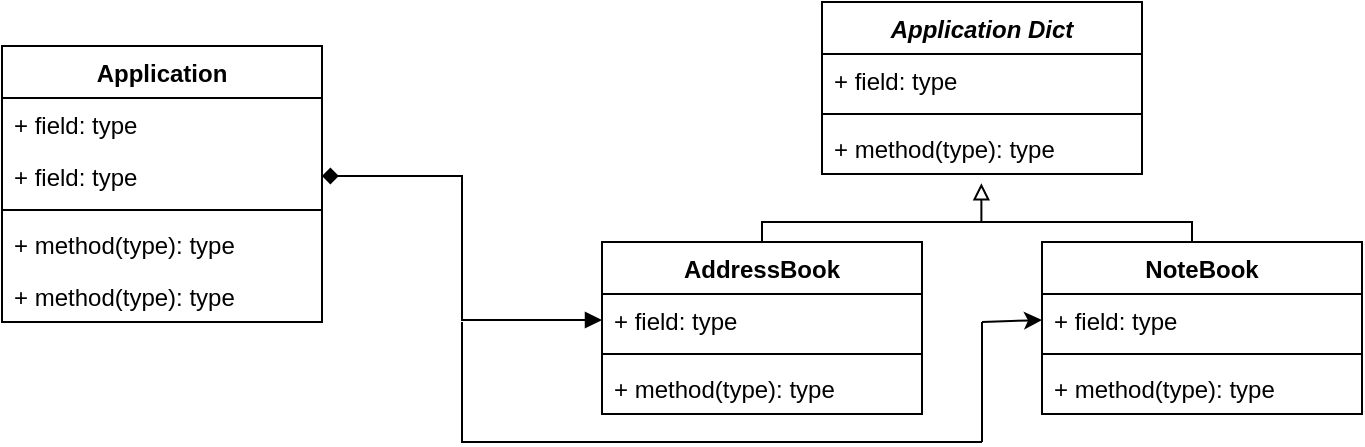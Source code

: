 <mxfile version="20.4.0" type="github">
  <diagram name="Page-1" id="e7e014a7-5840-1c2e-5031-d8a46d1fe8dd">
    <mxGraphModel dx="1038" dy="521" grid="1" gridSize="10" guides="1" tooltips="1" connect="1" arrows="1" fold="1" page="1" pageScale="1" pageWidth="1169" pageHeight="826" background="none" math="0" shadow="0">
      <root>
        <mxCell id="0" />
        <mxCell id="1" parent="0" />
        <mxCell id="ew4QoGXAWz818uTSKl9H-1" value="Application" style="swimlane;fontStyle=1;align=center;verticalAlign=top;childLayout=stackLayout;horizontal=1;startSize=26;horizontalStack=0;resizeParent=1;resizeParentMax=0;resizeLast=0;collapsible=1;marginBottom=0;" parent="1" vertex="1">
          <mxGeometry x="70" y="32" width="160" height="138" as="geometry">
            <mxRectangle x="170" y="70" width="100" height="30" as="alternateBounds" />
          </mxGeometry>
        </mxCell>
        <mxCell id="ew4QoGXAWz818uTSKl9H-2" value="+ field: type" style="text;strokeColor=none;fillColor=none;align=left;verticalAlign=top;spacingLeft=4;spacingRight=4;overflow=hidden;rotatable=0;points=[[0,0.5],[1,0.5]];portConstraint=eastwest;" parent="ew4QoGXAWz818uTSKl9H-1" vertex="1">
          <mxGeometry y="26" width="160" height="26" as="geometry" />
        </mxCell>
        <mxCell id="ew4QoGXAWz818uTSKl9H-6" value="+ field: type" style="text;strokeColor=none;fillColor=none;align=left;verticalAlign=top;spacingLeft=4;spacingRight=4;overflow=hidden;rotatable=0;points=[[0,0.5],[1,0.5]];portConstraint=eastwest;" parent="ew4QoGXAWz818uTSKl9H-1" vertex="1">
          <mxGeometry y="52" width="160" height="26" as="geometry" />
        </mxCell>
        <mxCell id="ew4QoGXAWz818uTSKl9H-3" value="" style="line;strokeWidth=1;fillColor=none;align=left;verticalAlign=middle;spacingTop=-1;spacingLeft=3;spacingRight=3;rotatable=0;labelPosition=right;points=[];portConstraint=eastwest;strokeColor=inherit;" parent="ew4QoGXAWz818uTSKl9H-1" vertex="1">
          <mxGeometry y="78" width="160" height="8" as="geometry" />
        </mxCell>
        <mxCell id="ew4QoGXAWz818uTSKl9H-4" value="+ method(type): type" style="text;strokeColor=none;fillColor=none;align=left;verticalAlign=top;spacingLeft=4;spacingRight=4;overflow=hidden;rotatable=0;points=[[0,0.5],[1,0.5]];portConstraint=eastwest;" parent="ew4QoGXAWz818uTSKl9H-1" vertex="1">
          <mxGeometry y="86" width="160" height="26" as="geometry" />
        </mxCell>
        <mxCell id="ew4QoGXAWz818uTSKl9H-5" value="+ method(type): type" style="text;strokeColor=none;fillColor=none;align=left;verticalAlign=top;spacingLeft=4;spacingRight=4;overflow=hidden;rotatable=0;points=[[0,0.5],[1,0.5]];portConstraint=eastwest;" parent="ew4QoGXAWz818uTSKl9H-1" vertex="1">
          <mxGeometry y="112" width="160" height="26" as="geometry" />
        </mxCell>
        <mxCell id="Lr8bVaTLKg5Y1Snkq9TG-1" value="Application Dict" style="swimlane;fontStyle=3;align=center;verticalAlign=top;childLayout=stackLayout;horizontal=1;startSize=26;horizontalStack=0;resizeParent=1;resizeParentMax=0;resizeLast=0;collapsible=1;marginBottom=0;" parent="1" vertex="1">
          <mxGeometry x="480" y="10" width="160" height="86" as="geometry" />
        </mxCell>
        <mxCell id="Lr8bVaTLKg5Y1Snkq9TG-2" value="+ field: type" style="text;strokeColor=none;fillColor=none;align=left;verticalAlign=top;spacingLeft=4;spacingRight=4;overflow=hidden;rotatable=0;points=[[0,0.5],[1,0.5]];portConstraint=eastwest;" parent="Lr8bVaTLKg5Y1Snkq9TG-1" vertex="1">
          <mxGeometry y="26" width="160" height="26" as="geometry" />
        </mxCell>
        <mxCell id="Lr8bVaTLKg5Y1Snkq9TG-3" value="" style="line;strokeWidth=1;fillColor=none;align=left;verticalAlign=middle;spacingTop=-1;spacingLeft=3;spacingRight=3;rotatable=0;labelPosition=right;points=[];portConstraint=eastwest;strokeColor=inherit;" parent="Lr8bVaTLKg5Y1Snkq9TG-1" vertex="1">
          <mxGeometry y="52" width="160" height="8" as="geometry" />
        </mxCell>
        <mxCell id="Lr8bVaTLKg5Y1Snkq9TG-4" value="+ method(type): type" style="text;strokeColor=none;fillColor=none;align=left;verticalAlign=top;spacingLeft=4;spacingRight=4;overflow=hidden;rotatable=0;points=[[0,0.5],[1,0.5]];portConstraint=eastwest;" parent="Lr8bVaTLKg5Y1Snkq9TG-1" vertex="1">
          <mxGeometry y="60" width="160" height="26" as="geometry" />
        </mxCell>
        <mxCell id="Lr8bVaTLKg5Y1Snkq9TG-24" style="edgeStyle=orthogonalEdgeStyle;rounded=0;orthogonalLoop=1;jettySize=auto;html=1;exitX=0.5;exitY=0;exitDx=0;exitDy=0;entryX=0.498;entryY=1.177;entryDx=0;entryDy=0;entryPerimeter=0;endArrow=block;endFill=0;" parent="1" source="Lr8bVaTLKg5Y1Snkq9TG-5" target="Lr8bVaTLKg5Y1Snkq9TG-4" edge="1">
          <mxGeometry relative="1" as="geometry">
            <Array as="points">
              <mxPoint x="450" y="120" />
              <mxPoint x="560" y="120" />
            </Array>
          </mxGeometry>
        </mxCell>
        <mxCell id="Lr8bVaTLKg5Y1Snkq9TG-5" value="AddressBook" style="swimlane;fontStyle=1;align=center;verticalAlign=top;childLayout=stackLayout;horizontal=1;startSize=26;horizontalStack=0;resizeParent=1;resizeParentMax=0;resizeLast=0;collapsible=1;marginBottom=0;" parent="1" vertex="1">
          <mxGeometry x="370" y="130" width="160" height="86" as="geometry" />
        </mxCell>
        <mxCell id="Lr8bVaTLKg5Y1Snkq9TG-6" value="+ field: type" style="text;strokeColor=none;fillColor=none;align=left;verticalAlign=top;spacingLeft=4;spacingRight=4;overflow=hidden;rotatable=0;points=[[0,0.5],[1,0.5]];portConstraint=eastwest;" parent="Lr8bVaTLKg5Y1Snkq9TG-5" vertex="1">
          <mxGeometry y="26" width="160" height="26" as="geometry" />
        </mxCell>
        <mxCell id="Lr8bVaTLKg5Y1Snkq9TG-7" value="" style="line;strokeWidth=1;fillColor=none;align=left;verticalAlign=middle;spacingTop=-1;spacingLeft=3;spacingRight=3;rotatable=0;labelPosition=right;points=[];portConstraint=eastwest;strokeColor=inherit;" parent="Lr8bVaTLKg5Y1Snkq9TG-5" vertex="1">
          <mxGeometry y="52" width="160" height="8" as="geometry" />
        </mxCell>
        <mxCell id="Lr8bVaTLKg5Y1Snkq9TG-8" value="+ method(type): type" style="text;strokeColor=none;fillColor=none;align=left;verticalAlign=top;spacingLeft=4;spacingRight=4;overflow=hidden;rotatable=0;points=[[0,0.5],[1,0.5]];portConstraint=eastwest;" parent="Lr8bVaTLKg5Y1Snkq9TG-5" vertex="1">
          <mxGeometry y="60" width="160" height="26" as="geometry" />
        </mxCell>
        <mxCell id="Lr8bVaTLKg5Y1Snkq9TG-25" style="rounded=0;orthogonalLoop=1;jettySize=auto;html=1;exitX=0.5;exitY=0;exitDx=0;exitDy=0;endArrow=none;endFill=0;edgeStyle=elbowEdgeStyle;" parent="1" source="Lr8bVaTLKg5Y1Snkq9TG-9" edge="1">
          <mxGeometry relative="1" as="geometry">
            <mxPoint x="560" y="120" as="targetPoint" />
            <Array as="points">
              <mxPoint x="665" y="320" />
            </Array>
          </mxGeometry>
        </mxCell>
        <mxCell id="Lr8bVaTLKg5Y1Snkq9TG-9" value="NoteBook" style="swimlane;fontStyle=1;align=center;verticalAlign=top;childLayout=stackLayout;horizontal=1;startSize=26;horizontalStack=0;resizeParent=1;resizeParentMax=0;resizeLast=0;collapsible=1;marginBottom=0;" parent="1" vertex="1">
          <mxGeometry x="590" y="130" width="160" height="86" as="geometry" />
        </mxCell>
        <mxCell id="Lr8bVaTLKg5Y1Snkq9TG-10" value="+ field: type" style="text;strokeColor=none;fillColor=none;align=left;verticalAlign=top;spacingLeft=4;spacingRight=4;overflow=hidden;rotatable=0;points=[[0,0.5],[1,0.5]];portConstraint=eastwest;" parent="Lr8bVaTLKg5Y1Snkq9TG-9" vertex="1">
          <mxGeometry y="26" width="160" height="26" as="geometry" />
        </mxCell>
        <mxCell id="Lr8bVaTLKg5Y1Snkq9TG-11" value="" style="line;strokeWidth=1;fillColor=none;align=left;verticalAlign=middle;spacingTop=-1;spacingLeft=3;spacingRight=3;rotatable=0;labelPosition=right;points=[];portConstraint=eastwest;strokeColor=inherit;" parent="Lr8bVaTLKg5Y1Snkq9TG-9" vertex="1">
          <mxGeometry y="52" width="160" height="8" as="geometry" />
        </mxCell>
        <mxCell id="Lr8bVaTLKg5Y1Snkq9TG-12" value="+ method(type): type" style="text;strokeColor=none;fillColor=none;align=left;verticalAlign=top;spacingLeft=4;spacingRight=4;overflow=hidden;rotatable=0;points=[[0,0.5],[1,0.5]];portConstraint=eastwest;" parent="Lr8bVaTLKg5Y1Snkq9TG-9" vertex="1">
          <mxGeometry y="60" width="160" height="26" as="geometry" />
        </mxCell>
        <mxCell id="Lr8bVaTLKg5Y1Snkq9TG-26" style="edgeStyle=elbowEdgeStyle;rounded=0;orthogonalLoop=1;jettySize=auto;html=1;entryX=0;entryY=0.5;entryDx=0;entryDy=0;endArrow=block;endFill=1;startArrow=diamond;startFill=1;" parent="1" target="Lr8bVaTLKg5Y1Snkq9TG-6" edge="1">
          <mxGeometry relative="1" as="geometry">
            <mxPoint x="230" y="97" as="sourcePoint" />
            <Array as="points">
              <mxPoint x="300" y="140" />
            </Array>
          </mxGeometry>
        </mxCell>
        <mxCell id="Lr8bVaTLKg5Y1Snkq9TG-31" value="" style="endArrow=none;html=1;rounded=0;elbow=vertical;" parent="1" edge="1">
          <mxGeometry width="50" height="50" relative="1" as="geometry">
            <mxPoint x="300" y="170" as="sourcePoint" />
            <mxPoint x="560" y="230" as="targetPoint" />
            <Array as="points">
              <mxPoint x="300" y="230" />
            </Array>
          </mxGeometry>
        </mxCell>
        <mxCell id="Lr8bVaTLKg5Y1Snkq9TG-32" value="" style="endArrow=none;html=1;rounded=0;elbow=vertical;" parent="1" edge="1">
          <mxGeometry width="50" height="50" relative="1" as="geometry">
            <mxPoint x="560" y="230" as="sourcePoint" />
            <mxPoint x="560" y="170" as="targetPoint" />
          </mxGeometry>
        </mxCell>
        <mxCell id="Lr8bVaTLKg5Y1Snkq9TG-33" value="" style="endArrow=classic;html=1;rounded=0;elbow=vertical;entryX=0;entryY=0.5;entryDx=0;entryDy=0;" parent="1" target="Lr8bVaTLKg5Y1Snkq9TG-10" edge="1">
          <mxGeometry width="50" height="50" relative="1" as="geometry">
            <mxPoint x="560" y="170" as="sourcePoint" />
            <mxPoint x="570" y="150" as="targetPoint" />
          </mxGeometry>
        </mxCell>
      </root>
    </mxGraphModel>
  </diagram>
</mxfile>
